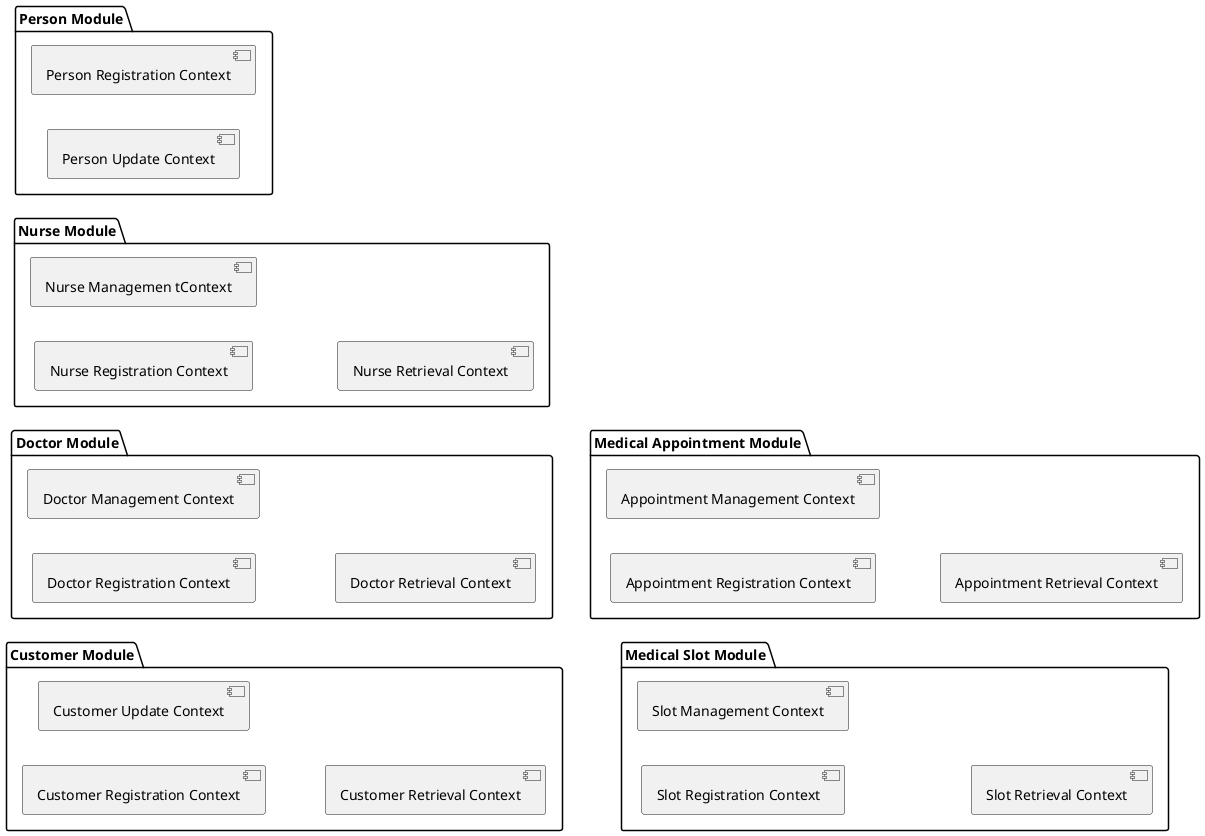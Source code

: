 @startuml component_diagram

left to right direction

package "Person Module" {
    [Person Registration Context]
    [Person Update Context]
}

package "Customer Module" {
    [Customer Registration Context]
    [Customer Update Context]
    [Customer Retrieval Context]
}

package "Doctor Module" {
    [Doctor Registration Context]
    [Doctor Management Context]
    [Doctor Retrieval Context]
}

package "Nurse Module" {
    [Nurse Registration Context]
    [Nurse Managemen tContext]
    [Nurse Retrieval Context]
}

package "Medical Slot Module" {
    [Slot Registration Context]
    [Slot Management Context]
    [Slot Retrieval Context]
}

package "Medical Appointment Module" {
    [Appointment Registration Context]
    [Appointment Management Context]
    [Appointment Retrieval Context]
}

@enduml
